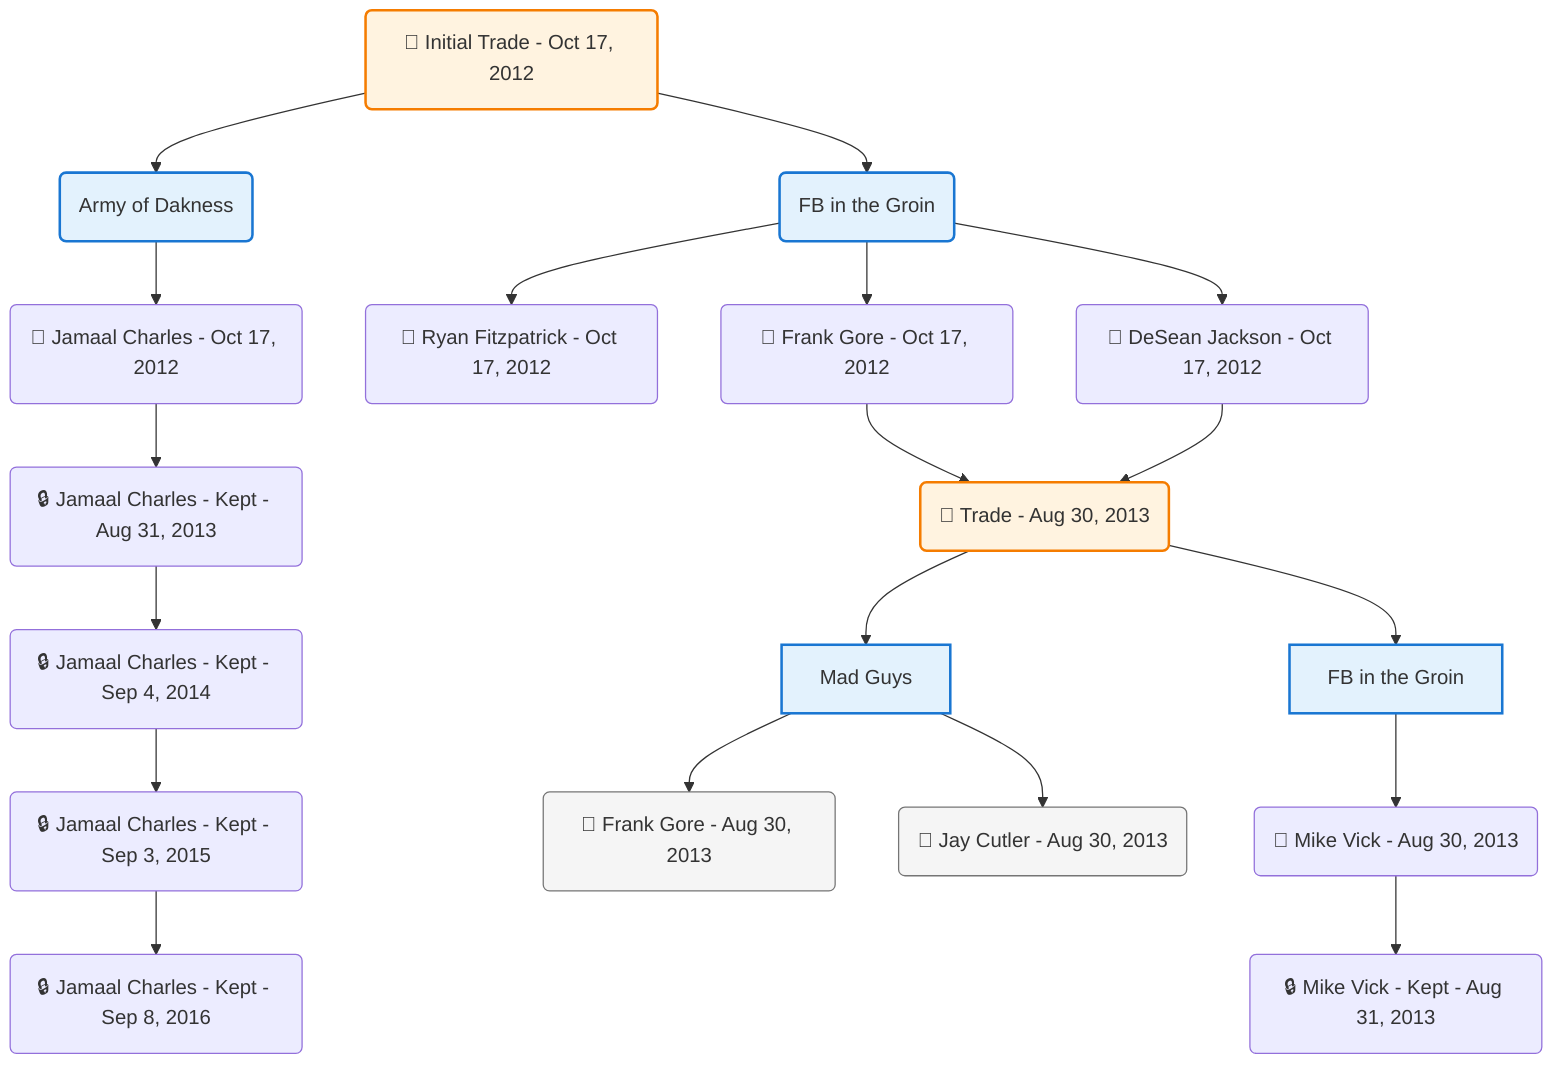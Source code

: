 flowchart TD

    TRADE_MAIN("🔄 Initial Trade - Oct 17, 2012")
    TEAM_1("Army of Dakness")
    TEAM_2("FB in the Groin")
    NODE_4ab42e2d-415b-4e91-a8f1-43842c82961e("🔄 Jamaal Charles - Oct 17, 2012")
    NODE_db7a7e5e-0a51-435c-a499-8b02417c3ce5("🔒 Jamaal Charles - Kept - Aug 31, 2013")
    NODE_dd687d86-b137-4c16-b415-040d34fc8764("🔒 Jamaal Charles - Kept - Sep 4, 2014")
    NODE_e92a08d0-8aae-4bd6-a94d-000fbae0509c("🔒 Jamaal Charles - Kept - Sep 3, 2015")
    NODE_3fbcf390-0c64-433a-af5e-d53998d3cbce("🔒 Jamaal Charles - Kept - Sep 8, 2016")
    NODE_d5bfc02b-fa68-4955-b2fa-744ca8ca65c5("🔄 Ryan Fitzpatrick - Oct 17, 2012")
    NODE_01609838-9cca-4021-95a7-8bd0af822f8c("🔄 Frank Gore - Oct 17, 2012")
    TRADE_314c39fe-fe99-409a-a972-5027f796727d_3("🔄 Trade - Aug 30, 2013")
    TEAM_f5908944-6efd-40eb-af54-6c53004e0e2f_4["Mad Guys"]
    NODE_12eec351-6fb3-455b-b573-3b06df97b0bf("🔄 Frank Gore - Aug 30, 2013")
    NODE_56f679c0-3705-494f-8e28-d59e8ea5db61("🔄 Jay Cutler - Aug 30, 2013")
    TEAM_f483ecf1-cd17-4991-854b-e52dfc957b45_5["FB in the Groin"]
    NODE_aaf97f06-4848-4686-a893-b4b44ccff081("🔄 Mike Vick - Aug 30, 2013")
    NODE_bfa1714b-26e9-4e94-9f8a-a9f3a167ab14("🔒 Mike Vick - Kept - Aug 31, 2013")
    NODE_f301ec06-c3ae-4c5b-bd4f-e38857e847f6("🔄 DeSean Jackson - Oct 17, 2012")

    TRADE_MAIN --> TEAM_1
    TRADE_MAIN --> TEAM_2
    TEAM_1 --> NODE_4ab42e2d-415b-4e91-a8f1-43842c82961e
    NODE_4ab42e2d-415b-4e91-a8f1-43842c82961e --> NODE_db7a7e5e-0a51-435c-a499-8b02417c3ce5
    NODE_db7a7e5e-0a51-435c-a499-8b02417c3ce5 --> NODE_dd687d86-b137-4c16-b415-040d34fc8764
    NODE_dd687d86-b137-4c16-b415-040d34fc8764 --> NODE_e92a08d0-8aae-4bd6-a94d-000fbae0509c
    NODE_e92a08d0-8aae-4bd6-a94d-000fbae0509c --> NODE_3fbcf390-0c64-433a-af5e-d53998d3cbce
    TEAM_2 --> NODE_d5bfc02b-fa68-4955-b2fa-744ca8ca65c5
    TEAM_2 --> NODE_01609838-9cca-4021-95a7-8bd0af822f8c
    NODE_01609838-9cca-4021-95a7-8bd0af822f8c --> TRADE_314c39fe-fe99-409a-a972-5027f796727d_3
    TRADE_314c39fe-fe99-409a-a972-5027f796727d_3 --> TEAM_f5908944-6efd-40eb-af54-6c53004e0e2f_4
    TEAM_f5908944-6efd-40eb-af54-6c53004e0e2f_4 --> NODE_12eec351-6fb3-455b-b573-3b06df97b0bf
    TEAM_f5908944-6efd-40eb-af54-6c53004e0e2f_4 --> NODE_56f679c0-3705-494f-8e28-d59e8ea5db61
    TRADE_314c39fe-fe99-409a-a972-5027f796727d_3 --> TEAM_f483ecf1-cd17-4991-854b-e52dfc957b45_5
    TEAM_f483ecf1-cd17-4991-854b-e52dfc957b45_5 --> NODE_aaf97f06-4848-4686-a893-b4b44ccff081
    NODE_aaf97f06-4848-4686-a893-b4b44ccff081 --> NODE_bfa1714b-26e9-4e94-9f8a-a9f3a167ab14
    TEAM_2 --> NODE_f301ec06-c3ae-4c5b-bd4f-e38857e847f6
    NODE_f301ec06-c3ae-4c5b-bd4f-e38857e847f6 --> TRADE_314c39fe-fe99-409a-a972-5027f796727d_3

    %% Node styling
    classDef teamNode fill:#e3f2fd,stroke:#1976d2,stroke-width:2px
    classDef tradeNode fill:#fff3e0,stroke:#f57c00,stroke-width:2px
    classDef playerNode fill:#f3e5f5,stroke:#7b1fa2,stroke-width:1px
    classDef nonRootPlayerNode fill:#f5f5f5,stroke:#757575,stroke-width:1px
    classDef endNode fill:#ffebee,stroke:#c62828,stroke-width:2px
    classDef waiverNode fill:#e8f5e8,stroke:#388e3c,stroke-width:2px
    classDef championshipNode fill:#fff9c4,stroke:#f57f17,stroke-width:3px

    class TEAM_1,TEAM_2,TEAM_f5908944-6efd-40eb-af54-6c53004e0e2f_4,TEAM_f483ecf1-cd17-4991-854b-e52dfc957b45_5 teamNode
    class NODE_12eec351-6fb3-455b-b573-3b06df97b0bf,NODE_56f679c0-3705-494f-8e28-d59e8ea5db61 nonRootPlayerNode
    class TRADE_MAIN,TRADE_314c39fe-fe99-409a-a972-5027f796727d_3 tradeNode